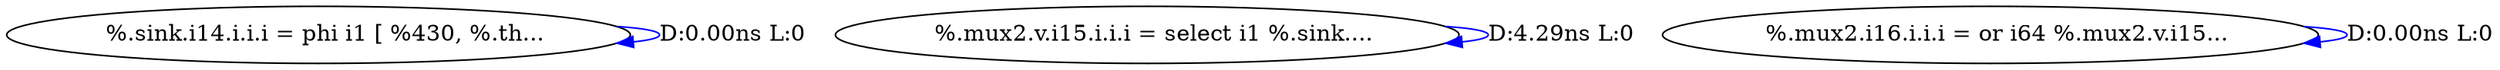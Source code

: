 digraph {
Node0x335af40[label="  %.sink.i14.i.i.i = phi i1 [ %430, %.th..."];
Node0x335af40 -> Node0x335af40[label="D:0.00ns L:0",color=blue];
Node0x335b020[label="  %.mux2.v.i15.i.i.i = select i1 %.sink...."];
Node0x335b020 -> Node0x335b020[label="D:4.29ns L:0",color=blue];
Node0x335b100[label="  %.mux2.i16.i.i.i = or i64 %.mux2.v.i15..."];
Node0x335b100 -> Node0x335b100[label="D:0.00ns L:0",color=blue];
}
